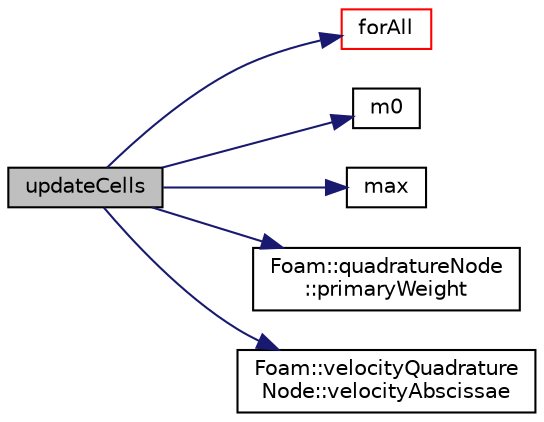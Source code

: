 digraph "updateCells"
{
  bgcolor="transparent";
  edge [fontname="Helvetica",fontsize="10",labelfontname="Helvetica",labelfontsize="10"];
  node [fontname="Helvetica",fontsize="10",shape=record];
  rankdir="LR";
  Node224 [label="updateCells",height=0.2,width=0.4,color="black", fillcolor="grey75", style="filled", fontcolor="black"];
  Node224 -> Node225 [color="midnightblue",fontsize="10",style="solid",fontname="Helvetica"];
  Node225 [label="forAll",height=0.2,width=0.4,color="red",URL="$a01697.html#a661071c857206cff08f25e78275fc863"];
  Node224 -> Node236 [color="midnightblue",fontsize="10",style="solid",fontname="Helvetica"];
  Node236 [label="m0",height=0.2,width=0.4,color="black",URL="$a01745.html#ac84f31065245ae483b6548456ffec420"];
  Node224 -> Node237 [color="midnightblue",fontsize="10",style="solid",fontname="Helvetica"];
  Node237 [label="max",height=0.2,width=0.4,color="black",URL="$a01745.html#af5beeb1c884e5015e07513b14742eddd"];
  Node224 -> Node238 [color="midnightblue",fontsize="10",style="solid",fontname="Helvetica"];
  Node238 [label="Foam::quadratureNode\l::primaryWeight",height=0.2,width=0.4,color="black",URL="$a02240.html#ae744e0be2351d524d75803ea51fe5f69",tooltip="Const access to the weight of the node. "];
  Node224 -> Node239 [color="midnightblue",fontsize="10",style="solid",fontname="Helvetica"];
  Node239 [label="Foam::velocityQuadrature\lNode::velocityAbscissae",height=0.2,width=0.4,color="black",URL="$a02248.html#af1246788ffe9fb394b0c4095f2322d42",tooltip="Const access to the velocity abscissa of the node. "];
}
